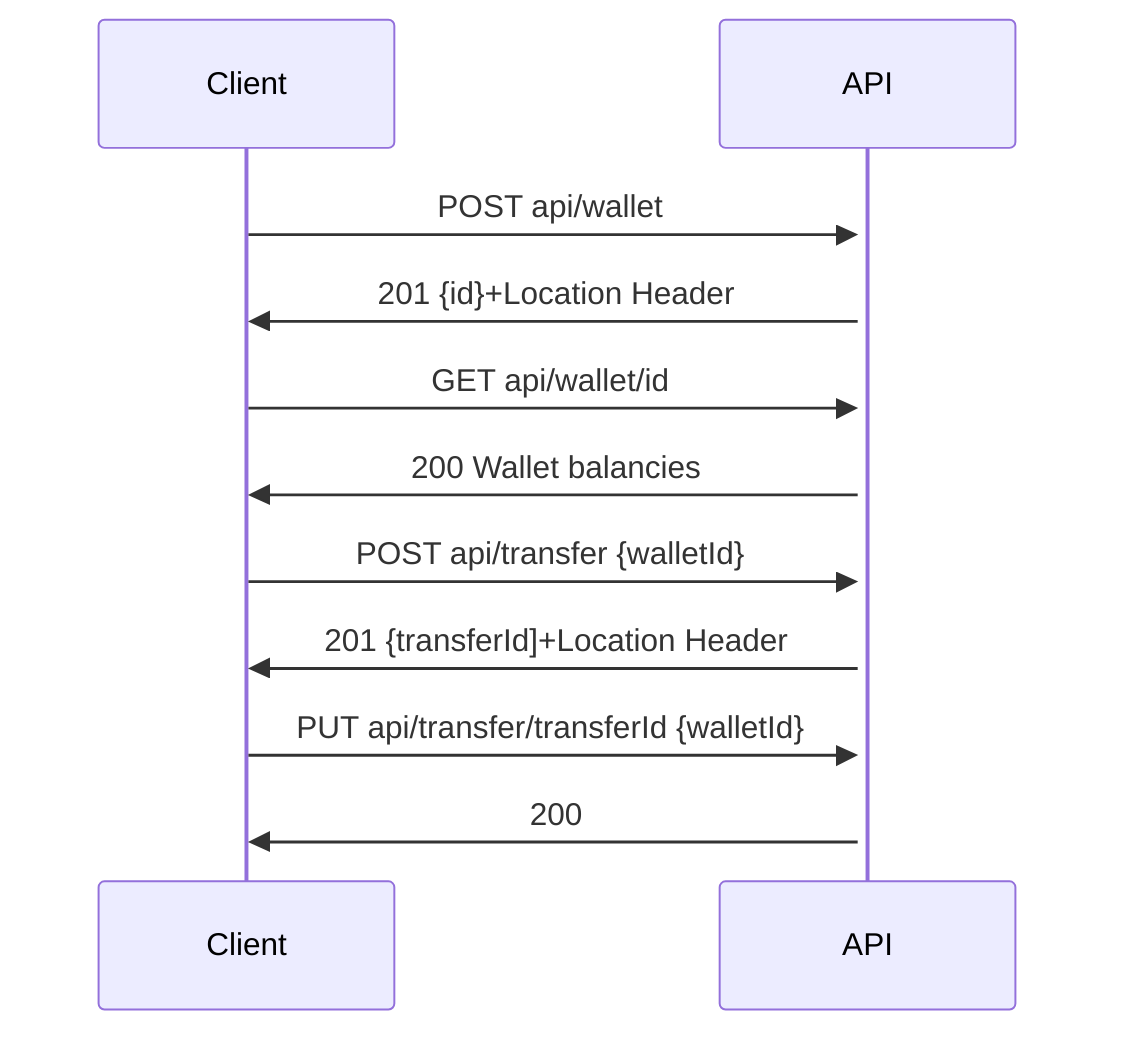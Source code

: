 sequenceDiagram
  Client->>+API: POST api/wallet
  API->>Client: 201 {id}+Location Header
  Client->>API: GET api/wallet/id
  API->>Client: 200 Wallet balancies
  Client->>API: POST api/transfer {walletId}
  API->>Client: 201 {transferId]+Location Header
  Client->>API: PUT api/transfer/transferId {walletId}
  API->>Client: 200